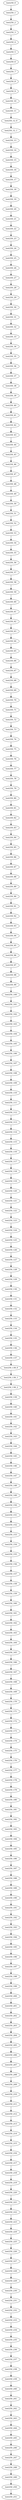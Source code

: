 digraph G {
test250_0->test250_1;
test250_1->test250_2;
test250_2->test250_3;
test250_3->test250_4;
test250_4->test250_5;
test250_5->test250_6;
test250_6->test250_7;
test250_7->test250_8;
test250_8->test250_9;
test250_9->test250_10;
test250_10->test250_11;
test250_11->test250_12_0;
test250_12_0->test250_12_1;
test250_12_1->test250_13;
test250_13->test250_14;
test250_14->test250_15;
test250_15->test250_16;
test250_16->test250_17;
test250_17->test250_18;
test250_18->test250_19;
test250_19->test250_20;
test250_20->test250_21;
test250_21->test250_22;
test250_22->test250_23;
test250_23->test250_24;
test250_24->test250_25;
test250_25->test250_26;
test250_26->test250_27;
test250_27->test250_28;
test250_28->test250_29;
test250_29->test250_30;
test250_30->test250_31;
test250_31->test250_32;
test250_32->test250_33;
test250_33->test250_34;
test250_34->test250_35;
test250_35->test250_36;
test250_36->test250_37;
test250_37->test250_38;
test250_38->test250_39;
test250_39->test250_40;
test250_40->test250_41;
test250_41->test250_42;
test250_42->test250_43;
test250_43->test250_44;
test250_44->test250_45;
test250_45->test250_46;
test250_46->test250_47;
test250_47->test250_48;
test250_48->test250_49;
test250_49->test250_50;
test250_50->test250_51;
test250_51->test250_52;
test250_52->test250_53;
test250_53->test250_54;
test250_54->test250_55;
test250_55->test250_56;
test250_56->test250_57;
test250_57->test250_58;
test250_58->test250_59;
test250_59->test250_60;
test250_60->test250_61;
test250_61->test250_62;
test250_62->test250_63;
test250_63->test250_64;
test250_64->test250_65;
test250_65->test250_66;
test250_66->test250_67;
test250_67->test250_68;
test250_68->test250_69;
test250_69->test250_70;
test250_70->test250_71;
test250_71->test250_72;
test250_72->test250_73;
test250_73->test250_74;
test250_74->test250_75;
test250_75->test250_76;
test250_76->test250_77;
test250_77->test250_78;
test250_78->test250_79;
test250_79->test250_80;
test250_80->test250_81;
test250_81->test250_82;
test250_82->test250_83;
test250_83->test250_84;
test250_84->test250_85;
test250_85->test250_86;
test250_86->test250_87;
test250_87->test250_88;
test250_88->test250_89;
test250_89->test250_90;
test250_90->test250_91;
test250_91->test250_92;
test250_92->test250_93;
test250_93->test250_94;
test250_94->test250_95;
test250_95->test250_96;
test250_96->test250_97;
test250_97->test250_98;
test250_98->test250_99;
test250_99->test250_100;
test250_100->test250_101;
test250_101->test250_102;
test250_102->test250_103;
test250_103->test250_104;
test250_104->test250_105;
test250_105->test250_106;
test250_106->test250_107;
test250_107->test250_108;
test250_108->test250_109;
test250_109->test250_110;
test250_110->test250_111;
test250_111->test250_112;
test250_112->test250_113;
test250_113->test250_114;
test250_114->test250_115;
test250_115->test250_116;
test250_116->test250_117;
test250_117->test250_118;
test250_118->test250_119;
test250_119->test250_120;
test250_120->test250_121;
test250_121->test250_122;
test250_122->test250_123;
test250_123->test250_124;
test250_124->test250_125;
test250_125->test250_126;
test250_126->test250_127;
test250_127->test250_128;
test250_128->test250_129;
test250_129->test250_130;
test250_130->test250_131;
test250_131->test250_132;
test250_132->test250_133;
test250_133->test250_134;
test250_134->test250_135;
test250_135->test250_136;
test250_136->test250_137;
test250_137->test250_138_0;
test250_138_0->test250_138_1;
test250_138_1->test250_138_2;
test250_138_2->test250_139;
test250_139->test250_140;
test250_140->test250_141;
test250_141->test250_142;
test250_142->test250_143;
test250_143->test250_144;
test250_144->test250_145;
test250_145->test250_146;
test250_146->test250_147;
test250_147->test250_148;
test250_148->test250_149;
test250_149->test250_150;
test250_150->test250_151;
test250_151->test250_152;
test250_152->test250_153;
test250_153->test250_154;
test250_154->test250_155;
test250_155->test250_156;
test250_156->test250_157;
test250_157->test250_158;
test250_158->test250_159;
test250_159->test250_160;
test250_160->test250_161;
test250_161->test250_162;
test250_162->test250_163;
test250_163->test250_164;
test250_164->test250_165;
test250_165->test250_166;
test250_166->test250_167;
test250_167->test250_168;
test250_168->test250_169;
test250_169->test250_170;
test250_170->test250_171;
test250_171->test250_172;
test250_172->test250_173;
test250_173->test250_174;
test250_174->test250_175;
test250_175->test250_176;
test250_176->test250_177;
test250_177->test250_178;
test250_178->test250_179;
test250_179->test250_180;
test250_180->test250_181;
test250_181->test250_182;
test250_182->test250_183;
test250_183->test250_184;
test250_184->test250_185;
test250_185->test250_186;
test250_186->test250_187;
test250_187->test250_188;
test250_188->test250_189;
test250_189->test250_190;
test250_190->test250_191;
test250_191->test250_192;
test250_192->test250_193;
test250_193->test250_194;
test250_194->test250_195;
test250_195->test250_196;
test250_196->test250_197;
test250_197->test250_198;
test250_198->test250_199;
test250_199->test250_200;
test250_200->test250_201;
test250_201->test250_202;
test250_202->test250_203;
test250_203->test250_204;
test250_204->test250_205;
test250_205->test250_206;
test250_206->test250_207;
test250_207->test250_208;
test250_208->test250_209;
test250_209->test250_210;
test250_210->test250_211;
test250_211->test250_212;
test250_212->test250_213;
test250_213->test250_214;
test250_214->test250_215;
test250_215->test250_216;
test250_216->test250_217;
test250_217->test250_218;
test250_218->test250_219;
test250_219->test250_220;
test250_220->test250_221;
test250_221->test250_222;
test250_222->test250_223;
test250_223->test250_224;
test250_224->test250_225;
test250_225->test250_226;
test250_226->test250_227;
test250_227->test250_228;
test250_228->test250_229;
test250_229->test250_230;
test250_230->test250_231;
test250_231->test250_232;
test250_232->test250_233;
test250_233->test250_234;
test250_234->test250_235;
test250_235->test250_236;
test250_236->test250_237;
test250_237->test250_238;
test250_238->test250_239;
test250_239->test250_240;
test250_240->test250_241;
test250_241->test250_242;
test250_242->test250_243;
test250_243->test250_244;
test250_244->test250_245;
test250_245->test250_246;
test250_246->test250_247;
test250_247->test250_248;
test250_248->test250_249;
test250_249->test250_250;
test250_250->test250_251;

}
